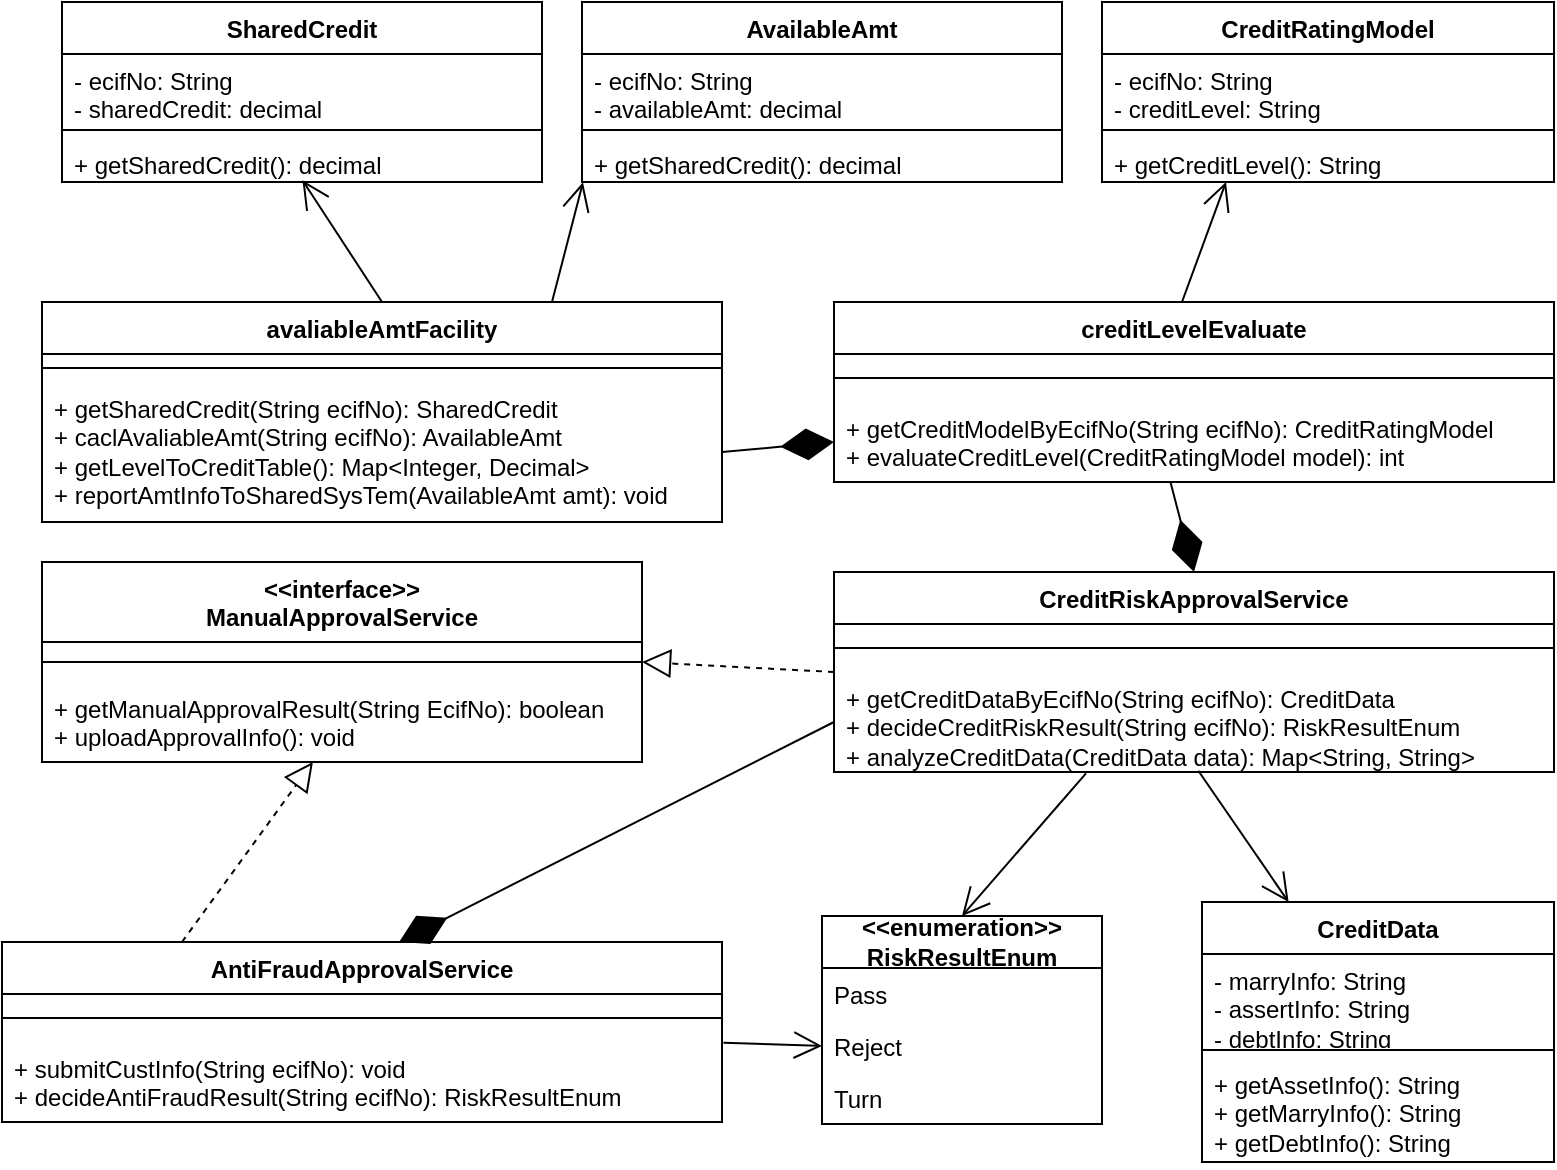 <mxfile version="21.6.5" type="github">
  <diagram name="第 1 页" id="nujMItkQvAbVNNYGcNMh">
    <mxGraphModel dx="1166" dy="775" grid="1" gridSize="10" guides="1" tooltips="1" connect="1" arrows="1" fold="1" page="1" pageScale="1" pageWidth="827" pageHeight="1169" math="0" shadow="0">
      <root>
        <mxCell id="0" />
        <mxCell id="1" parent="0" />
        <mxCell id="LWc6yBgg0FcKB93T4zAy-1" value="avaliableAmtFacility" style="swimlane;fontStyle=1;align=center;verticalAlign=top;childLayout=stackLayout;horizontal=1;startSize=26;horizontalStack=0;resizeParent=1;resizeParentMax=0;resizeLast=0;collapsible=1;marginBottom=0;whiteSpace=wrap;html=1;" parent="1" vertex="1">
          <mxGeometry x="40" y="260" width="340" height="110" as="geometry" />
        </mxCell>
        <mxCell id="LWc6yBgg0FcKB93T4zAy-3" value="" style="line;strokeWidth=1;fillColor=none;align=left;verticalAlign=middle;spacingTop=-1;spacingLeft=3;spacingRight=3;rotatable=0;labelPosition=right;points=[];portConstraint=eastwest;strokeColor=inherit;" parent="LWc6yBgg0FcKB93T4zAy-1" vertex="1">
          <mxGeometry y="26" width="340" height="14" as="geometry" />
        </mxCell>
        <mxCell id="LWc6yBgg0FcKB93T4zAy-4" value="+ getSharedCredit(String ecifNo): SharedCredit&lt;br&gt;+ caclAvaliableAmt(String ecifNo): AvailableAmt&lt;br&gt;+ getLevelToCreditTable(): Map&amp;lt;Integer, Decimal&amp;gt;&lt;br&gt;+ reportAmtInfoToSharedSysTem(AvailableAmt amt): void" style="text;strokeColor=none;fillColor=none;align=left;verticalAlign=top;spacingLeft=4;spacingRight=4;overflow=hidden;rotatable=0;points=[[0,0.5],[1,0.5]];portConstraint=eastwest;whiteSpace=wrap;html=1;" parent="LWc6yBgg0FcKB93T4zAy-1" vertex="1">
          <mxGeometry y="40" width="340" height="70" as="geometry" />
        </mxCell>
        <mxCell id="LWc6yBgg0FcKB93T4zAy-5" value="SharedCredit" style="swimlane;fontStyle=1;align=center;verticalAlign=top;childLayout=stackLayout;horizontal=1;startSize=26;horizontalStack=0;resizeParent=1;resizeParentMax=0;resizeLast=0;collapsible=1;marginBottom=0;whiteSpace=wrap;html=1;" parent="1" vertex="1">
          <mxGeometry x="50" y="110" width="240" height="90" as="geometry" />
        </mxCell>
        <mxCell id="LWc6yBgg0FcKB93T4zAy-6" value="- ecifNo: String&lt;br&gt;- sharedCredit: decimal" style="text;strokeColor=none;fillColor=none;align=left;verticalAlign=top;spacingLeft=4;spacingRight=4;overflow=hidden;rotatable=0;points=[[0,0.5],[1,0.5]];portConstraint=eastwest;whiteSpace=wrap;html=1;" parent="LWc6yBgg0FcKB93T4zAy-5" vertex="1">
          <mxGeometry y="26" width="240" height="34" as="geometry" />
        </mxCell>
        <mxCell id="LWc6yBgg0FcKB93T4zAy-7" value="" style="line;strokeWidth=1;fillColor=none;align=left;verticalAlign=middle;spacingTop=-1;spacingLeft=3;spacingRight=3;rotatable=0;labelPosition=right;points=[];portConstraint=eastwest;strokeColor=inherit;" parent="LWc6yBgg0FcKB93T4zAy-5" vertex="1">
          <mxGeometry y="60" width="240" height="8" as="geometry" />
        </mxCell>
        <mxCell id="LWc6yBgg0FcKB93T4zAy-8" value="+ getSharedCredit(): decimal" style="text;strokeColor=none;fillColor=none;align=left;verticalAlign=top;spacingLeft=4;spacingRight=4;overflow=hidden;rotatable=0;points=[[0,0.5],[1,0.5]];portConstraint=eastwest;whiteSpace=wrap;html=1;" parent="LWc6yBgg0FcKB93T4zAy-5" vertex="1">
          <mxGeometry y="68" width="240" height="22" as="geometry" />
        </mxCell>
        <mxCell id="LWc6yBgg0FcKB93T4zAy-9" value="" style="endArrow=open;endFill=1;endSize=12;html=1;rounded=0;entryX=0.501;entryY=0.96;entryDx=0;entryDy=0;entryPerimeter=0;exitX=0.5;exitY=0;exitDx=0;exitDy=0;" parent="1" source="LWc6yBgg0FcKB93T4zAy-1" target="LWc6yBgg0FcKB93T4zAy-8" edge="1">
          <mxGeometry width="160" relative="1" as="geometry">
            <mxPoint x="-60" y="230" as="sourcePoint" />
            <mxPoint x="100" y="230" as="targetPoint" />
          </mxGeometry>
        </mxCell>
        <mxCell id="LWc6yBgg0FcKB93T4zAy-14" value="creditLevelEvaluate" style="swimlane;fontStyle=1;align=center;verticalAlign=top;childLayout=stackLayout;horizontal=1;startSize=26;horizontalStack=0;resizeParent=1;resizeParentMax=0;resizeLast=0;collapsible=1;marginBottom=0;whiteSpace=wrap;html=1;" parent="1" vertex="1">
          <mxGeometry x="436" y="260" width="360" height="90" as="geometry" />
        </mxCell>
        <mxCell id="LWc6yBgg0FcKB93T4zAy-16" value="" style="line;strokeWidth=1;fillColor=none;align=left;verticalAlign=middle;spacingTop=-1;spacingLeft=3;spacingRight=3;rotatable=0;labelPosition=right;points=[];portConstraint=eastwest;strokeColor=inherit;" parent="LWc6yBgg0FcKB93T4zAy-14" vertex="1">
          <mxGeometry y="26" width="360" height="24" as="geometry" />
        </mxCell>
        <mxCell id="LWc6yBgg0FcKB93T4zAy-17" value="+ getCreditModelByEcifNo(String ecifNo): CreditRatingModel&lt;br&gt;+ evaluateCreditLevel(CreditRatingModel model): int" style="text;strokeColor=none;fillColor=none;align=left;verticalAlign=top;spacingLeft=4;spacingRight=4;overflow=hidden;rotatable=0;points=[[0,0.5],[1,0.5]];portConstraint=eastwest;whiteSpace=wrap;html=1;" parent="LWc6yBgg0FcKB93T4zAy-14" vertex="1">
          <mxGeometry y="50" width="360" height="40" as="geometry" />
        </mxCell>
        <mxCell id="LWc6yBgg0FcKB93T4zAy-18" value="AvailableAmt" style="swimlane;fontStyle=1;align=center;verticalAlign=top;childLayout=stackLayout;horizontal=1;startSize=26;horizontalStack=0;resizeParent=1;resizeParentMax=0;resizeLast=0;collapsible=1;marginBottom=0;whiteSpace=wrap;html=1;" parent="1" vertex="1">
          <mxGeometry x="310" y="110" width="240" height="90" as="geometry" />
        </mxCell>
        <mxCell id="LWc6yBgg0FcKB93T4zAy-19" value="- ecifNo: String&lt;br&gt;- availableAmt: decimal&lt;br&gt;" style="text;strokeColor=none;fillColor=none;align=left;verticalAlign=top;spacingLeft=4;spacingRight=4;overflow=hidden;rotatable=0;points=[[0,0.5],[1,0.5]];portConstraint=eastwest;whiteSpace=wrap;html=1;" parent="LWc6yBgg0FcKB93T4zAy-18" vertex="1">
          <mxGeometry y="26" width="240" height="34" as="geometry" />
        </mxCell>
        <mxCell id="LWc6yBgg0FcKB93T4zAy-20" value="" style="line;strokeWidth=1;fillColor=none;align=left;verticalAlign=middle;spacingTop=-1;spacingLeft=3;spacingRight=3;rotatable=0;labelPosition=right;points=[];portConstraint=eastwest;strokeColor=inherit;" parent="LWc6yBgg0FcKB93T4zAy-18" vertex="1">
          <mxGeometry y="60" width="240" height="8" as="geometry" />
        </mxCell>
        <mxCell id="LWc6yBgg0FcKB93T4zAy-21" value="+ getSharedCredit(): decimal" style="text;strokeColor=none;fillColor=none;align=left;verticalAlign=top;spacingLeft=4;spacingRight=4;overflow=hidden;rotatable=0;points=[[0,0.5],[1,0.5]];portConstraint=eastwest;whiteSpace=wrap;html=1;" parent="LWc6yBgg0FcKB93T4zAy-18" vertex="1">
          <mxGeometry y="68" width="240" height="22" as="geometry" />
        </mxCell>
        <mxCell id="LWc6yBgg0FcKB93T4zAy-22" value="" style="endArrow=open;endFill=1;endSize=12;html=1;rounded=0;entryX=0.002;entryY=1.008;entryDx=0;entryDy=0;entryPerimeter=0;exitX=0.75;exitY=0;exitDx=0;exitDy=0;" parent="1" source="LWc6yBgg0FcKB93T4zAy-1" target="LWc6yBgg0FcKB93T4zAy-21" edge="1">
          <mxGeometry width="160" relative="1" as="geometry">
            <mxPoint x="260" y="250" as="sourcePoint" />
            <mxPoint x="175" y="208" as="targetPoint" />
          </mxGeometry>
        </mxCell>
        <mxCell id="LWc6yBgg0FcKB93T4zAy-23" value="CreditRatingModel" style="swimlane;fontStyle=1;align=center;verticalAlign=top;childLayout=stackLayout;horizontal=1;startSize=26;horizontalStack=0;resizeParent=1;resizeParentMax=0;resizeLast=0;collapsible=1;marginBottom=0;whiteSpace=wrap;html=1;" parent="1" vertex="1">
          <mxGeometry x="570" y="110" width="226" height="90" as="geometry" />
        </mxCell>
        <mxCell id="LWc6yBgg0FcKB93T4zAy-24" value="- ecifNo: String&lt;br&gt;- creditLevel: String" style="text;strokeColor=none;fillColor=none;align=left;verticalAlign=top;spacingLeft=4;spacingRight=4;overflow=hidden;rotatable=0;points=[[0,0.5],[1,0.5]];portConstraint=eastwest;whiteSpace=wrap;html=1;" parent="LWc6yBgg0FcKB93T4zAy-23" vertex="1">
          <mxGeometry y="26" width="226" height="34" as="geometry" />
        </mxCell>
        <mxCell id="LWc6yBgg0FcKB93T4zAy-25" value="" style="line;strokeWidth=1;fillColor=none;align=left;verticalAlign=middle;spacingTop=-1;spacingLeft=3;spacingRight=3;rotatable=0;labelPosition=right;points=[];portConstraint=eastwest;strokeColor=inherit;" parent="LWc6yBgg0FcKB93T4zAy-23" vertex="1">
          <mxGeometry y="60" width="226" height="8" as="geometry" />
        </mxCell>
        <mxCell id="LWc6yBgg0FcKB93T4zAy-26" value="+ getCreditLevel(): String" style="text;strokeColor=none;fillColor=none;align=left;verticalAlign=top;spacingLeft=4;spacingRight=4;overflow=hidden;rotatable=0;points=[[0,0.5],[1,0.5]];portConstraint=eastwest;whiteSpace=wrap;html=1;" parent="LWc6yBgg0FcKB93T4zAy-23" vertex="1">
          <mxGeometry y="68" width="226" height="22" as="geometry" />
        </mxCell>
        <mxCell id="LWc6yBgg0FcKB93T4zAy-27" value="" style="endArrow=open;endFill=1;endSize=12;html=1;rounded=0;entryX=0.002;entryY=1.008;entryDx=0;entryDy=0;entryPerimeter=0;exitX=0.75;exitY=0;exitDx=0;exitDy=0;" parent="1" edge="1">
          <mxGeometry width="160" relative="1" as="geometry">
            <mxPoint x="610" y="260" as="sourcePoint" />
            <mxPoint x="632" y="200" as="targetPoint" />
          </mxGeometry>
        </mxCell>
        <mxCell id="LWc6yBgg0FcKB93T4zAy-28" value="" style="endArrow=diamondThin;endFill=1;endSize=24;html=1;rounded=0;entryX=0;entryY=0.5;entryDx=0;entryDy=0;exitX=1;exitY=0.5;exitDx=0;exitDy=0;" parent="1" source="LWc6yBgg0FcKB93T4zAy-4" target="LWc6yBgg0FcKB93T4zAy-17" edge="1">
          <mxGeometry width="160" relative="1" as="geometry">
            <mxPoint x="400" y="430" as="sourcePoint" />
            <mxPoint x="353" y="320" as="targetPoint" />
          </mxGeometry>
        </mxCell>
        <mxCell id="LWc6yBgg0FcKB93T4zAy-29" value="CreditRiskApprovalService" style="swimlane;fontStyle=1;align=center;verticalAlign=top;childLayout=stackLayout;horizontal=1;startSize=26;horizontalStack=0;resizeParent=1;resizeParentMax=0;resizeLast=0;collapsible=1;marginBottom=0;whiteSpace=wrap;html=1;" parent="1" vertex="1">
          <mxGeometry x="436" y="395" width="360" height="100" as="geometry" />
        </mxCell>
        <mxCell id="LWc6yBgg0FcKB93T4zAy-30" value="" style="line;strokeWidth=1;fillColor=none;align=left;verticalAlign=middle;spacingTop=-1;spacingLeft=3;spacingRight=3;rotatable=0;labelPosition=right;points=[];portConstraint=eastwest;strokeColor=inherit;" parent="LWc6yBgg0FcKB93T4zAy-29" vertex="1">
          <mxGeometry y="26" width="360" height="24" as="geometry" />
        </mxCell>
        <mxCell id="LWc6yBgg0FcKB93T4zAy-31" value="+ getCreditDataByEcifNo(String ecifNo): CreditData&lt;br&gt;+ decideCreditRiskResult(String ecifNo): RiskResultEnum&lt;br&gt;+ analyzeCreditData(CreditData data): Map&amp;lt;String, String&amp;gt;" style="text;strokeColor=none;fillColor=none;align=left;verticalAlign=top;spacingLeft=4;spacingRight=4;overflow=hidden;rotatable=0;points=[[0,0.5],[1,0.5]];portConstraint=eastwest;whiteSpace=wrap;html=1;" parent="LWc6yBgg0FcKB93T4zAy-29" vertex="1">
          <mxGeometry y="50" width="360" height="50" as="geometry" />
        </mxCell>
        <mxCell id="LWc6yBgg0FcKB93T4zAy-32" value="&amp;lt;&amp;lt;interface&amp;gt;&amp;gt;&lt;br&gt;ManualApprovalService" style="swimlane;fontStyle=1;align=center;verticalAlign=top;childLayout=stackLayout;horizontal=1;startSize=40;horizontalStack=0;resizeParent=1;resizeParentMax=0;resizeLast=0;collapsible=1;marginBottom=0;whiteSpace=wrap;html=1;" parent="1" vertex="1">
          <mxGeometry x="40" y="390" width="300" height="100" as="geometry" />
        </mxCell>
        <mxCell id="LWc6yBgg0FcKB93T4zAy-33" value="" style="line;strokeWidth=1;fillColor=none;align=left;verticalAlign=middle;spacingTop=-1;spacingLeft=3;spacingRight=3;rotatable=0;labelPosition=right;points=[];portConstraint=eastwest;strokeColor=inherit;" parent="LWc6yBgg0FcKB93T4zAy-32" vertex="1">
          <mxGeometry y="40" width="300" height="20" as="geometry" />
        </mxCell>
        <mxCell id="LWc6yBgg0FcKB93T4zAy-34" value="+ getManualApprovalResult(String EcifNo): boolean&lt;br&gt;+ uploadApprovalInfo(): void" style="text;strokeColor=none;fillColor=none;align=left;verticalAlign=top;spacingLeft=4;spacingRight=4;overflow=hidden;rotatable=0;points=[[0,0.5],[1,0.5]];portConstraint=eastwest;whiteSpace=wrap;html=1;" parent="LWc6yBgg0FcKB93T4zAy-32" vertex="1">
          <mxGeometry y="60" width="300" height="40" as="geometry" />
        </mxCell>
        <mxCell id="LWc6yBgg0FcKB93T4zAy-35" value="" style="endArrow=block;dashed=1;endFill=0;endSize=12;html=1;rounded=0;entryX=1;entryY=0.5;entryDx=0;entryDy=0;exitX=0;exitY=0.5;exitDx=0;exitDy=0;" parent="1" source="LWc6yBgg0FcKB93T4zAy-29" target="LWc6yBgg0FcKB93T4zAy-32" edge="1">
          <mxGeometry width="160" relative="1" as="geometry">
            <mxPoint x="380" y="500" as="sourcePoint" />
            <mxPoint x="540" y="500" as="targetPoint" />
          </mxGeometry>
        </mxCell>
        <mxCell id="LWc6yBgg0FcKB93T4zAy-40" value="&lt;b&gt;&amp;lt;&amp;lt;enumeration&amp;gt;&amp;gt;&lt;br&gt;RiskResultEnum&lt;/b&gt;" style="swimlane;fontStyle=0;childLayout=stackLayout;horizontal=1;startSize=26;fillColor=none;horizontalStack=0;resizeParent=1;resizeParentMax=0;resizeLast=0;collapsible=1;marginBottom=0;whiteSpace=wrap;html=1;" parent="1" vertex="1">
          <mxGeometry x="430" y="567" width="140" height="104" as="geometry" />
        </mxCell>
        <mxCell id="LWc6yBgg0FcKB93T4zAy-41" value="Pass" style="text;strokeColor=none;fillColor=none;align=left;verticalAlign=top;spacingLeft=4;spacingRight=4;overflow=hidden;rotatable=0;points=[[0,0.5],[1,0.5]];portConstraint=eastwest;whiteSpace=wrap;html=1;" parent="LWc6yBgg0FcKB93T4zAy-40" vertex="1">
          <mxGeometry y="26" width="140" height="26" as="geometry" />
        </mxCell>
        <mxCell id="LWc6yBgg0FcKB93T4zAy-42" value="Reject" style="text;strokeColor=none;fillColor=none;align=left;verticalAlign=top;spacingLeft=4;spacingRight=4;overflow=hidden;rotatable=0;points=[[0,0.5],[1,0.5]];portConstraint=eastwest;whiteSpace=wrap;html=1;" parent="LWc6yBgg0FcKB93T4zAy-40" vertex="1">
          <mxGeometry y="52" width="140" height="26" as="geometry" />
        </mxCell>
        <mxCell id="LWc6yBgg0FcKB93T4zAy-43" value="Turn" style="text;strokeColor=none;fillColor=none;align=left;verticalAlign=top;spacingLeft=4;spacingRight=4;overflow=hidden;rotatable=0;points=[[0,0.5],[1,0.5]];portConstraint=eastwest;whiteSpace=wrap;html=1;" parent="LWc6yBgg0FcKB93T4zAy-40" vertex="1">
          <mxGeometry y="78" width="140" height="26" as="geometry" />
        </mxCell>
        <mxCell id="LWc6yBgg0FcKB93T4zAy-45" value="" style="endArrow=open;endFill=1;endSize=12;html=1;rounded=0;entryX=0.5;entryY=0;entryDx=0;entryDy=0;exitX=0.35;exitY=1.013;exitDx=0;exitDy=0;exitPerimeter=0;" parent="1" source="LWc6yBgg0FcKB93T4zAy-31" target="LWc6yBgg0FcKB93T4zAy-40" edge="1">
          <mxGeometry width="160" relative="1" as="geometry">
            <mxPoint x="620" y="490" as="sourcePoint" />
            <mxPoint x="656" y="500" as="targetPoint" />
          </mxGeometry>
        </mxCell>
        <mxCell id="LWc6yBgg0FcKB93T4zAy-46" value="" style="endArrow=diamondThin;endFill=1;endSize=24;html=1;rounded=0;entryX=0.5;entryY=0;entryDx=0;entryDy=0;exitX=0.467;exitY=0.992;exitDx=0;exitDy=0;exitPerimeter=0;" parent="1" source="LWc6yBgg0FcKB93T4zAy-17" target="LWc6yBgg0FcKB93T4zAy-29" edge="1">
          <mxGeometry width="160" relative="1" as="geometry">
            <mxPoint x="550" y="385" as="sourcePoint" />
            <mxPoint x="626" y="370" as="targetPoint" />
          </mxGeometry>
        </mxCell>
        <mxCell id="LWc6yBgg0FcKB93T4zAy-47" value="CreditData" style="swimlane;fontStyle=1;align=center;verticalAlign=top;childLayout=stackLayout;horizontal=1;startSize=26;horizontalStack=0;resizeParent=1;resizeParentMax=0;resizeLast=0;collapsible=1;marginBottom=0;whiteSpace=wrap;html=1;" parent="1" vertex="1">
          <mxGeometry x="620" y="560" width="176" height="130" as="geometry" />
        </mxCell>
        <mxCell id="LWc6yBgg0FcKB93T4zAy-48" value="- marryInfo: String&lt;br&gt;- assertInfo: String&lt;br&gt;- debtInfo: String" style="text;strokeColor=none;fillColor=none;align=left;verticalAlign=top;spacingLeft=4;spacingRight=4;overflow=hidden;rotatable=0;points=[[0,0.5],[1,0.5]];portConstraint=eastwest;whiteSpace=wrap;html=1;" parent="LWc6yBgg0FcKB93T4zAy-47" vertex="1">
          <mxGeometry y="26" width="176" height="44" as="geometry" />
        </mxCell>
        <mxCell id="LWc6yBgg0FcKB93T4zAy-49" value="" style="line;strokeWidth=1;fillColor=none;align=left;verticalAlign=middle;spacingTop=-1;spacingLeft=3;spacingRight=3;rotatable=0;labelPosition=right;points=[];portConstraint=eastwest;strokeColor=inherit;" parent="LWc6yBgg0FcKB93T4zAy-47" vertex="1">
          <mxGeometry y="70" width="176" height="8" as="geometry" />
        </mxCell>
        <mxCell id="LWc6yBgg0FcKB93T4zAy-50" value="+ getAssetInfo(): String&lt;br&gt;+ getMarryInfo(): String&lt;br&gt;+ getDebtInfo(): String" style="text;strokeColor=none;fillColor=none;align=left;verticalAlign=top;spacingLeft=4;spacingRight=4;overflow=hidden;rotatable=0;points=[[0,0.5],[1,0.5]];portConstraint=eastwest;whiteSpace=wrap;html=1;" parent="LWc6yBgg0FcKB93T4zAy-47" vertex="1">
          <mxGeometry y="78" width="176" height="52" as="geometry" />
        </mxCell>
        <mxCell id="LWc6yBgg0FcKB93T4zAy-51" value="" style="endArrow=open;endFill=1;endSize=12;html=1;rounded=0;exitX=0.506;exitY=0.987;exitDx=0;exitDy=0;exitPerimeter=0;" parent="1" source="LWc6yBgg0FcKB93T4zAy-31" target="LWc6yBgg0FcKB93T4zAy-47" edge="1">
          <mxGeometry width="160" relative="1" as="geometry">
            <mxPoint x="660" y="505" as="sourcePoint" />
            <mxPoint x="736" y="560" as="targetPoint" />
          </mxGeometry>
        </mxCell>
        <mxCell id="LWc6yBgg0FcKB93T4zAy-52" value="AntiFraudApprovalService" style="swimlane;fontStyle=1;align=center;verticalAlign=top;childLayout=stackLayout;horizontal=1;startSize=26;horizontalStack=0;resizeParent=1;resizeParentMax=0;resizeLast=0;collapsible=1;marginBottom=0;whiteSpace=wrap;html=1;" parent="1" vertex="1">
          <mxGeometry x="20" y="580" width="360" height="90" as="geometry" />
        </mxCell>
        <mxCell id="LWc6yBgg0FcKB93T4zAy-53" value="" style="line;strokeWidth=1;fillColor=none;align=left;verticalAlign=middle;spacingTop=-1;spacingLeft=3;spacingRight=3;rotatable=0;labelPosition=right;points=[];portConstraint=eastwest;strokeColor=inherit;" parent="LWc6yBgg0FcKB93T4zAy-52" vertex="1">
          <mxGeometry y="26" width="360" height="24" as="geometry" />
        </mxCell>
        <mxCell id="LWc6yBgg0FcKB93T4zAy-54" value="+ submitCustInfo(String ecifNo): void&lt;br&gt;+ decideAntiFraudResult(String ecifNo): RiskResultEnum" style="text;strokeColor=none;fillColor=none;align=left;verticalAlign=top;spacingLeft=4;spacingRight=4;overflow=hidden;rotatable=0;points=[[0,0.5],[1,0.5]];portConstraint=eastwest;whiteSpace=wrap;html=1;" parent="LWc6yBgg0FcKB93T4zAy-52" vertex="1">
          <mxGeometry y="50" width="360" height="40" as="geometry" />
        </mxCell>
        <mxCell id="LWc6yBgg0FcKB93T4zAy-55" value="" style="endArrow=diamondThin;endFill=1;endSize=24;html=1;rounded=0;entryX=0.5;entryY=0;entryDx=0;entryDy=0;exitX=0;exitY=0.5;exitDx=0;exitDy=0;" parent="1" source="LWc6yBgg0FcKB93T4zAy-31" edge="1">
          <mxGeometry width="160" relative="1" as="geometry">
            <mxPoint x="360.0" y="525.45" as="sourcePoint" />
            <mxPoint x="218.6" y="580" as="targetPoint" />
          </mxGeometry>
        </mxCell>
        <mxCell id="LWc6yBgg0FcKB93T4zAy-56" value="" style="endArrow=block;dashed=1;endFill=0;endSize=12;html=1;rounded=0;exitX=0.25;exitY=0;exitDx=0;exitDy=0;" parent="1" source="LWc6yBgg0FcKB93T4zAy-52" target="LWc6yBgg0FcKB93T4zAy-34" edge="1">
          <mxGeometry width="160" relative="1" as="geometry">
            <mxPoint x="166" y="555" as="sourcePoint" />
            <mxPoint x="70" y="550" as="targetPoint" />
          </mxGeometry>
        </mxCell>
        <mxCell id="LWc6yBgg0FcKB93T4zAy-58" value="" style="endArrow=open;endFill=1;endSize=12;html=1;rounded=0;entryX=0;entryY=0.5;entryDx=0;entryDy=0;exitX=1.002;exitY=0.008;exitDx=0;exitDy=0;exitPerimeter=0;" parent="1" source="LWc6yBgg0FcKB93T4zAy-54" target="LWc6yBgg0FcKB93T4zAy-42" edge="1">
          <mxGeometry width="160" relative="1" as="geometry">
            <mxPoint x="504" y="700" as="sourcePoint" />
            <mxPoint x="414" y="785" as="targetPoint" />
          </mxGeometry>
        </mxCell>
      </root>
    </mxGraphModel>
  </diagram>
</mxfile>
